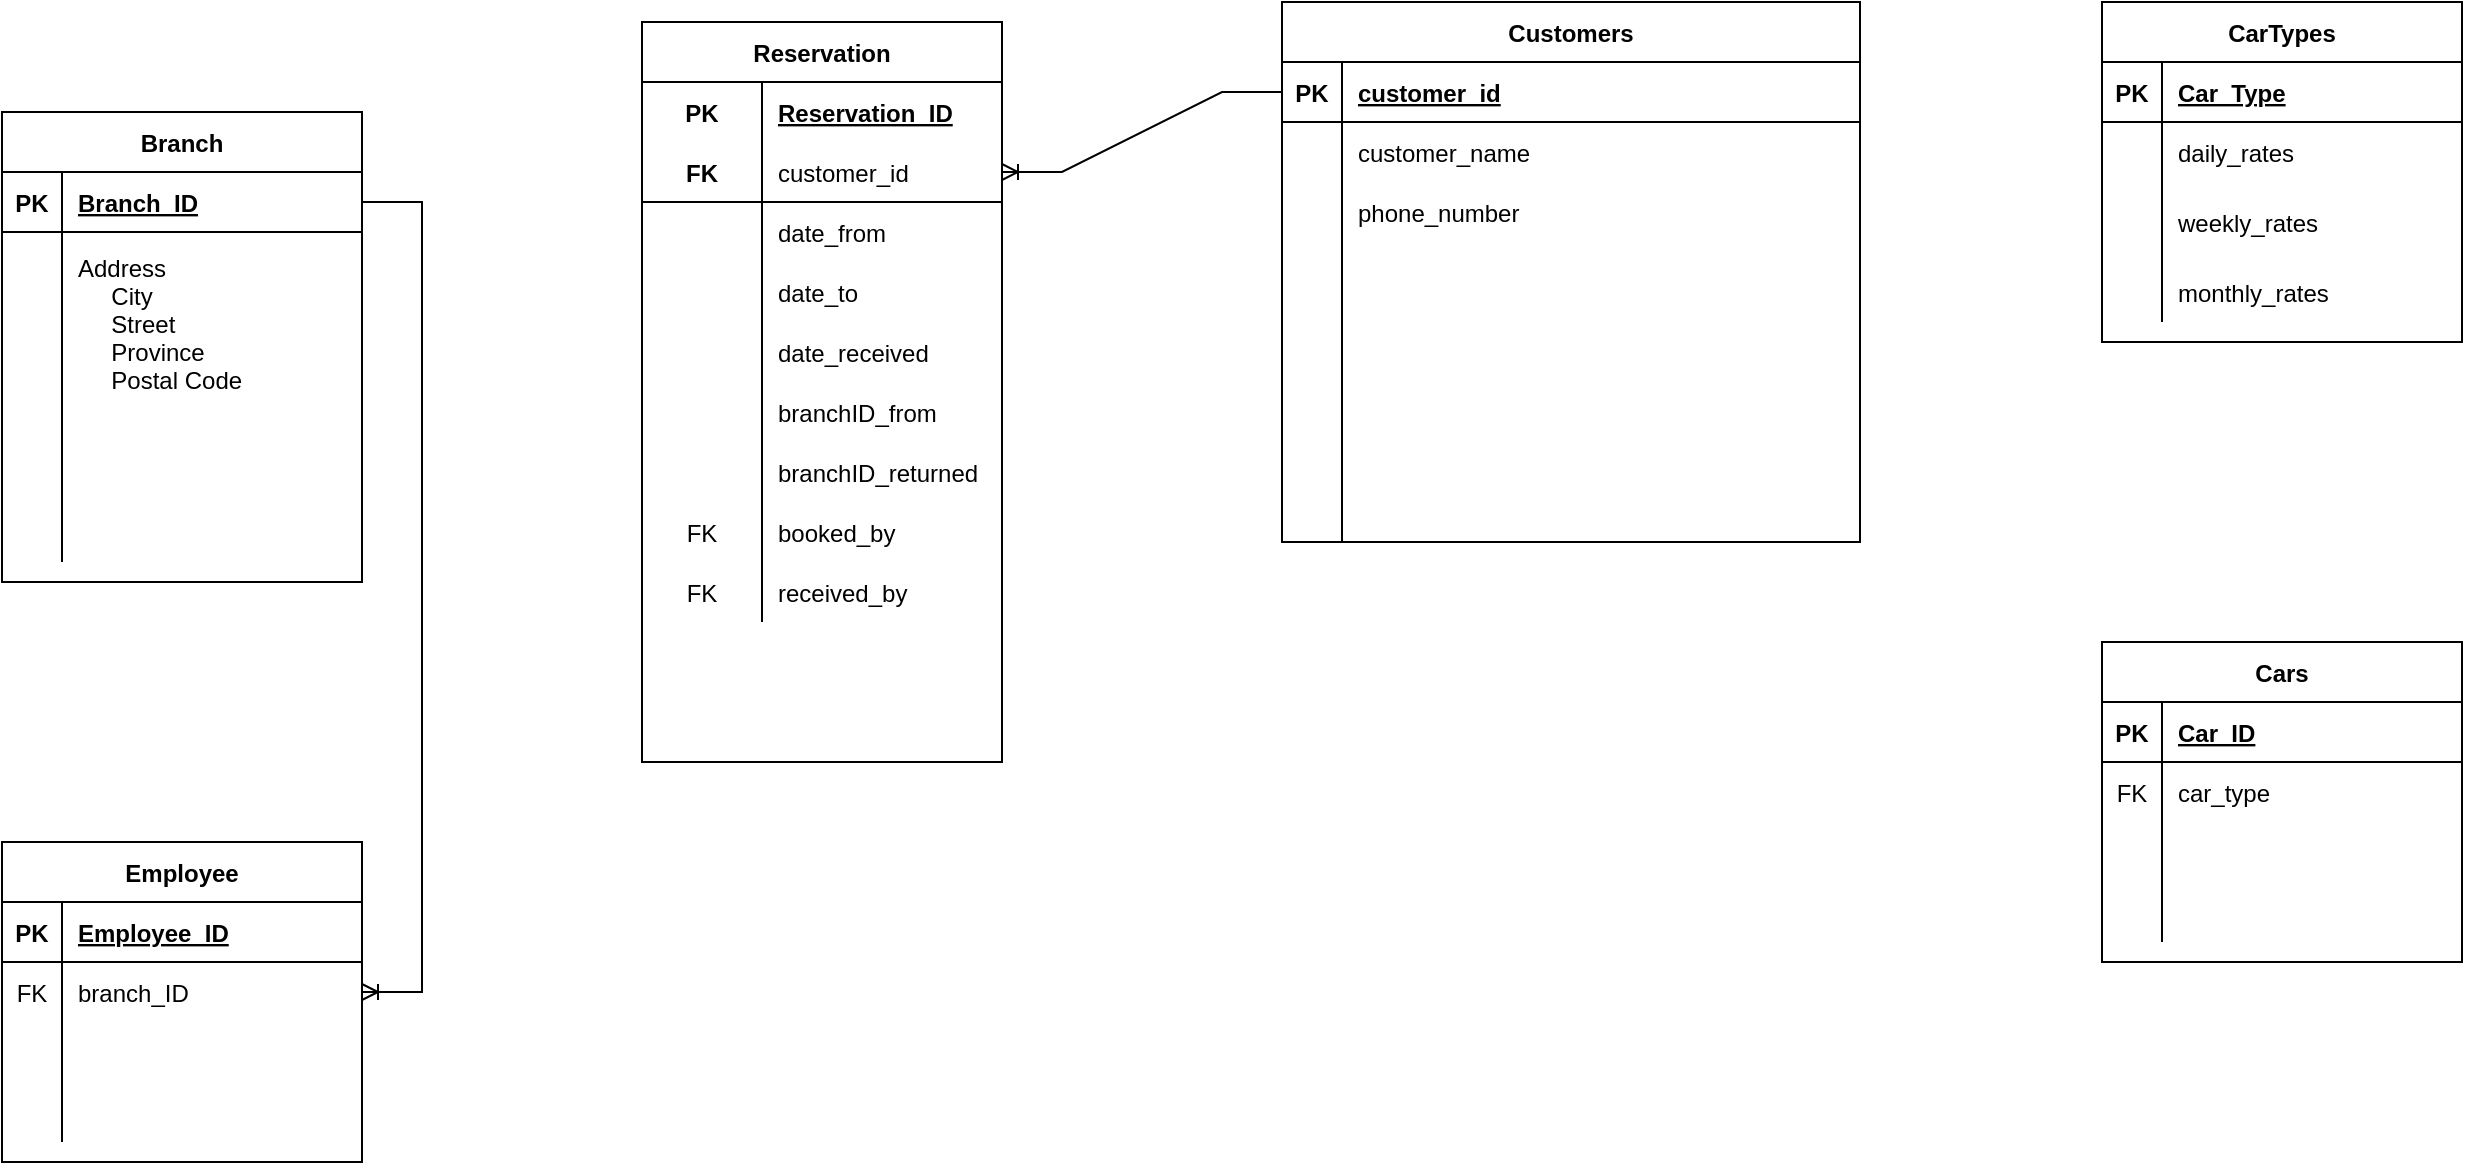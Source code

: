 <mxfile version="18.1.3" type="github">
  <diagram id="R2lEEEUBdFMjLlhIrx00" name="Page-1">
    <mxGraphModel dx="2062" dy="1087" grid="1" gridSize="10" guides="1" tooltips="1" connect="1" arrows="1" fold="1" page="1" pageScale="1" pageWidth="850" pageHeight="1100" math="0" shadow="0" extFonts="Permanent Marker^https://fonts.googleapis.com/css?family=Permanent+Marker">
      <root>
        <mxCell id="0" />
        <mxCell id="1" parent="0" />
        <mxCell id="C-vyLk0tnHw3VtMMgP7b-23" value="Customers" style="shape=table;startSize=30;container=1;collapsible=1;childLayout=tableLayout;fixedRows=1;rowLines=0;fontStyle=1;align=center;resizeLast=1;" parent="1" vertex="1">
          <mxGeometry x="800" y="40" width="289" height="270" as="geometry" />
        </mxCell>
        <mxCell id="C-vyLk0tnHw3VtMMgP7b-24" value="" style="shape=partialRectangle;collapsible=0;dropTarget=0;pointerEvents=0;fillColor=none;points=[[0,0.5],[1,0.5]];portConstraint=eastwest;top=0;left=0;right=0;bottom=1;" parent="C-vyLk0tnHw3VtMMgP7b-23" vertex="1">
          <mxGeometry y="30" width="289" height="30" as="geometry" />
        </mxCell>
        <mxCell id="C-vyLk0tnHw3VtMMgP7b-25" value="PK" style="shape=partialRectangle;overflow=hidden;connectable=0;fillColor=none;top=0;left=0;bottom=0;right=0;fontStyle=1;" parent="C-vyLk0tnHw3VtMMgP7b-24" vertex="1">
          <mxGeometry width="30" height="30" as="geometry">
            <mxRectangle width="30" height="30" as="alternateBounds" />
          </mxGeometry>
        </mxCell>
        <mxCell id="C-vyLk0tnHw3VtMMgP7b-26" value="customer_id" style="shape=partialRectangle;overflow=hidden;connectable=0;fillColor=none;top=0;left=0;bottom=0;right=0;align=left;spacingLeft=6;fontStyle=5;" parent="C-vyLk0tnHw3VtMMgP7b-24" vertex="1">
          <mxGeometry x="30" width="259" height="30" as="geometry">
            <mxRectangle width="259" height="30" as="alternateBounds" />
          </mxGeometry>
        </mxCell>
        <mxCell id="C-vyLk0tnHw3VtMMgP7b-27" value="" style="shape=partialRectangle;collapsible=0;dropTarget=0;pointerEvents=0;fillColor=none;points=[[0,0.5],[1,0.5]];portConstraint=eastwest;top=0;left=0;right=0;bottom=0;" parent="C-vyLk0tnHw3VtMMgP7b-23" vertex="1">
          <mxGeometry y="60" width="289" height="30" as="geometry" />
        </mxCell>
        <mxCell id="C-vyLk0tnHw3VtMMgP7b-28" value="" style="shape=partialRectangle;overflow=hidden;connectable=0;fillColor=none;top=0;left=0;bottom=0;right=0;" parent="C-vyLk0tnHw3VtMMgP7b-27" vertex="1">
          <mxGeometry width="30" height="30" as="geometry">
            <mxRectangle width="30" height="30" as="alternateBounds" />
          </mxGeometry>
        </mxCell>
        <mxCell id="C-vyLk0tnHw3VtMMgP7b-29" value="customer_name" style="shape=partialRectangle;overflow=hidden;connectable=0;fillColor=none;top=0;left=0;bottom=0;right=0;align=left;spacingLeft=6;" parent="C-vyLk0tnHw3VtMMgP7b-27" vertex="1">
          <mxGeometry x="30" width="259" height="30" as="geometry">
            <mxRectangle width="259" height="30" as="alternateBounds" />
          </mxGeometry>
        </mxCell>
        <mxCell id="pYWsaWc-QbTUUTvnSgCZ-30" style="shape=partialRectangle;collapsible=0;dropTarget=0;pointerEvents=0;fillColor=none;points=[[0,0.5],[1,0.5]];portConstraint=eastwest;top=0;left=0;right=0;bottom=0;" vertex="1" parent="C-vyLk0tnHw3VtMMgP7b-23">
          <mxGeometry y="90" width="289" height="30" as="geometry" />
        </mxCell>
        <mxCell id="pYWsaWc-QbTUUTvnSgCZ-31" style="shape=partialRectangle;overflow=hidden;connectable=0;fillColor=none;top=0;left=0;bottom=0;right=0;" vertex="1" parent="pYWsaWc-QbTUUTvnSgCZ-30">
          <mxGeometry width="30" height="30" as="geometry">
            <mxRectangle width="30" height="30" as="alternateBounds" />
          </mxGeometry>
        </mxCell>
        <mxCell id="pYWsaWc-QbTUUTvnSgCZ-32" value="phone_number" style="shape=partialRectangle;overflow=hidden;connectable=0;fillColor=none;top=0;left=0;bottom=0;right=0;align=left;spacingLeft=6;" vertex="1" parent="pYWsaWc-QbTUUTvnSgCZ-30">
          <mxGeometry x="30" width="259" height="30" as="geometry">
            <mxRectangle width="259" height="30" as="alternateBounds" />
          </mxGeometry>
        </mxCell>
        <mxCell id="pYWsaWc-QbTUUTvnSgCZ-45" style="shape=partialRectangle;collapsible=0;dropTarget=0;pointerEvents=0;fillColor=none;points=[[0,0.5],[1,0.5]];portConstraint=eastwest;top=0;left=0;right=0;bottom=0;" vertex="1" parent="C-vyLk0tnHw3VtMMgP7b-23">
          <mxGeometry y="120" width="289" height="30" as="geometry" />
        </mxCell>
        <mxCell id="pYWsaWc-QbTUUTvnSgCZ-46" style="shape=partialRectangle;overflow=hidden;connectable=0;fillColor=none;top=0;left=0;bottom=0;right=0;" vertex="1" parent="pYWsaWc-QbTUUTvnSgCZ-45">
          <mxGeometry width="30" height="30" as="geometry">
            <mxRectangle width="30" height="30" as="alternateBounds" />
          </mxGeometry>
        </mxCell>
        <mxCell id="pYWsaWc-QbTUUTvnSgCZ-47" style="shape=partialRectangle;overflow=hidden;connectable=0;fillColor=none;top=0;left=0;bottom=0;right=0;align=left;spacingLeft=6;" vertex="1" parent="pYWsaWc-QbTUUTvnSgCZ-45">
          <mxGeometry x="30" width="259" height="30" as="geometry">
            <mxRectangle width="259" height="30" as="alternateBounds" />
          </mxGeometry>
        </mxCell>
        <mxCell id="pYWsaWc-QbTUUTvnSgCZ-42" style="shape=partialRectangle;collapsible=0;dropTarget=0;pointerEvents=0;fillColor=none;points=[[0,0.5],[1,0.5]];portConstraint=eastwest;top=0;left=0;right=0;bottom=0;" vertex="1" parent="C-vyLk0tnHw3VtMMgP7b-23">
          <mxGeometry y="150" width="289" height="30" as="geometry" />
        </mxCell>
        <mxCell id="pYWsaWc-QbTUUTvnSgCZ-43" style="shape=partialRectangle;overflow=hidden;connectable=0;fillColor=none;top=0;left=0;bottom=0;right=0;" vertex="1" parent="pYWsaWc-QbTUUTvnSgCZ-42">
          <mxGeometry width="30" height="30" as="geometry">
            <mxRectangle width="30" height="30" as="alternateBounds" />
          </mxGeometry>
        </mxCell>
        <mxCell id="pYWsaWc-QbTUUTvnSgCZ-44" style="shape=partialRectangle;overflow=hidden;connectable=0;fillColor=none;top=0;left=0;bottom=0;right=0;align=left;spacingLeft=6;" vertex="1" parent="pYWsaWc-QbTUUTvnSgCZ-42">
          <mxGeometry x="30" width="259" height="30" as="geometry">
            <mxRectangle width="259" height="30" as="alternateBounds" />
          </mxGeometry>
        </mxCell>
        <mxCell id="pYWsaWc-QbTUUTvnSgCZ-39" style="shape=partialRectangle;collapsible=0;dropTarget=0;pointerEvents=0;fillColor=none;points=[[0,0.5],[1,0.5]];portConstraint=eastwest;top=0;left=0;right=0;bottom=0;" vertex="1" parent="C-vyLk0tnHw3VtMMgP7b-23">
          <mxGeometry y="180" width="289" height="30" as="geometry" />
        </mxCell>
        <mxCell id="pYWsaWc-QbTUUTvnSgCZ-40" style="shape=partialRectangle;overflow=hidden;connectable=0;fillColor=none;top=0;left=0;bottom=0;right=0;" vertex="1" parent="pYWsaWc-QbTUUTvnSgCZ-39">
          <mxGeometry width="30" height="30" as="geometry">
            <mxRectangle width="30" height="30" as="alternateBounds" />
          </mxGeometry>
        </mxCell>
        <mxCell id="pYWsaWc-QbTUUTvnSgCZ-41" style="shape=partialRectangle;overflow=hidden;connectable=0;fillColor=none;top=0;left=0;bottom=0;right=0;align=left;spacingLeft=6;" vertex="1" parent="pYWsaWc-QbTUUTvnSgCZ-39">
          <mxGeometry x="30" width="259" height="30" as="geometry">
            <mxRectangle width="259" height="30" as="alternateBounds" />
          </mxGeometry>
        </mxCell>
        <mxCell id="pYWsaWc-QbTUUTvnSgCZ-36" style="shape=partialRectangle;collapsible=0;dropTarget=0;pointerEvents=0;fillColor=none;points=[[0,0.5],[1,0.5]];portConstraint=eastwest;top=0;left=0;right=0;bottom=0;" vertex="1" parent="C-vyLk0tnHw3VtMMgP7b-23">
          <mxGeometry y="210" width="289" height="30" as="geometry" />
        </mxCell>
        <mxCell id="pYWsaWc-QbTUUTvnSgCZ-37" style="shape=partialRectangle;overflow=hidden;connectable=0;fillColor=none;top=0;left=0;bottom=0;right=0;" vertex="1" parent="pYWsaWc-QbTUUTvnSgCZ-36">
          <mxGeometry width="30" height="30" as="geometry">
            <mxRectangle width="30" height="30" as="alternateBounds" />
          </mxGeometry>
        </mxCell>
        <mxCell id="pYWsaWc-QbTUUTvnSgCZ-38" style="shape=partialRectangle;overflow=hidden;connectable=0;fillColor=none;top=0;left=0;bottom=0;right=0;align=left;spacingLeft=6;" vertex="1" parent="pYWsaWc-QbTUUTvnSgCZ-36">
          <mxGeometry x="30" width="259" height="30" as="geometry">
            <mxRectangle width="259" height="30" as="alternateBounds" />
          </mxGeometry>
        </mxCell>
        <mxCell id="pYWsaWc-QbTUUTvnSgCZ-33" style="shape=partialRectangle;collapsible=0;dropTarget=0;pointerEvents=0;fillColor=none;points=[[0,0.5],[1,0.5]];portConstraint=eastwest;top=0;left=0;right=0;bottom=0;" vertex="1" parent="C-vyLk0tnHw3VtMMgP7b-23">
          <mxGeometry y="240" width="289" height="30" as="geometry" />
        </mxCell>
        <mxCell id="pYWsaWc-QbTUUTvnSgCZ-34" style="shape=partialRectangle;overflow=hidden;connectable=0;fillColor=none;top=0;left=0;bottom=0;right=0;" vertex="1" parent="pYWsaWc-QbTUUTvnSgCZ-33">
          <mxGeometry width="30" height="30" as="geometry">
            <mxRectangle width="30" height="30" as="alternateBounds" />
          </mxGeometry>
        </mxCell>
        <mxCell id="pYWsaWc-QbTUUTvnSgCZ-35" style="shape=partialRectangle;overflow=hidden;connectable=0;fillColor=none;top=0;left=0;bottom=0;right=0;align=left;spacingLeft=6;" vertex="1" parent="pYWsaWc-QbTUUTvnSgCZ-33">
          <mxGeometry x="30" width="259" height="30" as="geometry">
            <mxRectangle width="259" height="30" as="alternateBounds" />
          </mxGeometry>
        </mxCell>
        <mxCell id="pYWsaWc-QbTUUTvnSgCZ-17" value="Reservation" style="shape=table;startSize=30;container=1;collapsible=1;childLayout=tableLayout;fixedRows=1;rowLines=0;fontStyle=1;align=center;resizeLast=1;" vertex="1" parent="1">
          <mxGeometry x="480" y="50" width="180" height="370" as="geometry" />
        </mxCell>
        <mxCell id="pYWsaWc-QbTUUTvnSgCZ-18" value="" style="shape=tableRow;horizontal=0;startSize=0;swimlaneHead=0;swimlaneBody=0;fillColor=none;collapsible=0;dropTarget=0;points=[[0,0.5],[1,0.5]];portConstraint=eastwest;top=0;left=0;right=0;bottom=0;" vertex="1" parent="pYWsaWc-QbTUUTvnSgCZ-17">
          <mxGeometry y="30" width="180" height="30" as="geometry" />
        </mxCell>
        <mxCell id="pYWsaWc-QbTUUTvnSgCZ-19" value="PK" style="shape=partialRectangle;connectable=0;fillColor=none;top=0;left=0;bottom=0;right=0;fontStyle=1;overflow=hidden;" vertex="1" parent="pYWsaWc-QbTUUTvnSgCZ-18">
          <mxGeometry width="60" height="30" as="geometry">
            <mxRectangle width="60" height="30" as="alternateBounds" />
          </mxGeometry>
        </mxCell>
        <mxCell id="pYWsaWc-QbTUUTvnSgCZ-20" value="Reservation_ID" style="shape=partialRectangle;connectable=0;fillColor=none;top=0;left=0;bottom=0;right=0;align=left;spacingLeft=6;fontStyle=5;overflow=hidden;" vertex="1" parent="pYWsaWc-QbTUUTvnSgCZ-18">
          <mxGeometry x="60" width="120" height="30" as="geometry">
            <mxRectangle width="120" height="30" as="alternateBounds" />
          </mxGeometry>
        </mxCell>
        <mxCell id="pYWsaWc-QbTUUTvnSgCZ-21" value="" style="shape=tableRow;horizontal=0;startSize=0;swimlaneHead=0;swimlaneBody=0;fillColor=none;collapsible=0;dropTarget=0;points=[[0,0.5],[1,0.5]];portConstraint=eastwest;top=0;left=0;right=0;bottom=1;" vertex="1" parent="pYWsaWc-QbTUUTvnSgCZ-17">
          <mxGeometry y="60" width="180" height="30" as="geometry" />
        </mxCell>
        <mxCell id="pYWsaWc-QbTUUTvnSgCZ-22" value="FK" style="shape=partialRectangle;connectable=0;fillColor=none;top=0;left=0;bottom=0;right=0;fontStyle=1;overflow=hidden;" vertex="1" parent="pYWsaWc-QbTUUTvnSgCZ-21">
          <mxGeometry width="60" height="30" as="geometry">
            <mxRectangle width="60" height="30" as="alternateBounds" />
          </mxGeometry>
        </mxCell>
        <mxCell id="pYWsaWc-QbTUUTvnSgCZ-23" value="customer_id" style="shape=partialRectangle;connectable=0;fillColor=none;top=0;left=0;bottom=0;right=0;align=left;spacingLeft=6;fontStyle=0;overflow=hidden;" vertex="1" parent="pYWsaWc-QbTUUTvnSgCZ-21">
          <mxGeometry x="60" width="120" height="30" as="geometry">
            <mxRectangle width="120" height="30" as="alternateBounds" />
          </mxGeometry>
        </mxCell>
        <mxCell id="pYWsaWc-QbTUUTvnSgCZ-24" value="" style="shape=tableRow;horizontal=0;startSize=0;swimlaneHead=0;swimlaneBody=0;fillColor=none;collapsible=0;dropTarget=0;points=[[0,0.5],[1,0.5]];portConstraint=eastwest;top=0;left=0;right=0;bottom=0;" vertex="1" parent="pYWsaWc-QbTUUTvnSgCZ-17">
          <mxGeometry y="90" width="180" height="30" as="geometry" />
        </mxCell>
        <mxCell id="pYWsaWc-QbTUUTvnSgCZ-25" value="" style="shape=partialRectangle;connectable=0;fillColor=none;top=0;left=0;bottom=0;right=0;editable=1;overflow=hidden;" vertex="1" parent="pYWsaWc-QbTUUTvnSgCZ-24">
          <mxGeometry width="60" height="30" as="geometry">
            <mxRectangle width="60" height="30" as="alternateBounds" />
          </mxGeometry>
        </mxCell>
        <mxCell id="pYWsaWc-QbTUUTvnSgCZ-26" value="date_from" style="shape=partialRectangle;connectable=0;fillColor=none;top=0;left=0;bottom=0;right=0;align=left;spacingLeft=6;overflow=hidden;" vertex="1" parent="pYWsaWc-QbTUUTvnSgCZ-24">
          <mxGeometry x="60" width="120" height="30" as="geometry">
            <mxRectangle width="120" height="30" as="alternateBounds" />
          </mxGeometry>
        </mxCell>
        <mxCell id="pYWsaWc-QbTUUTvnSgCZ-27" value="" style="shape=tableRow;horizontal=0;startSize=0;swimlaneHead=0;swimlaneBody=0;fillColor=none;collapsible=0;dropTarget=0;points=[[0,0.5],[1,0.5]];portConstraint=eastwest;top=0;left=0;right=0;bottom=0;" vertex="1" parent="pYWsaWc-QbTUUTvnSgCZ-17">
          <mxGeometry y="120" width="180" height="30" as="geometry" />
        </mxCell>
        <mxCell id="pYWsaWc-QbTUUTvnSgCZ-28" value="" style="shape=partialRectangle;connectable=0;fillColor=none;top=0;left=0;bottom=0;right=0;editable=1;overflow=hidden;" vertex="1" parent="pYWsaWc-QbTUUTvnSgCZ-27">
          <mxGeometry width="60" height="30" as="geometry">
            <mxRectangle width="60" height="30" as="alternateBounds" />
          </mxGeometry>
        </mxCell>
        <mxCell id="pYWsaWc-QbTUUTvnSgCZ-29" value="date_to" style="shape=partialRectangle;connectable=0;fillColor=none;top=0;left=0;bottom=0;right=0;align=left;spacingLeft=6;overflow=hidden;" vertex="1" parent="pYWsaWc-QbTUUTvnSgCZ-27">
          <mxGeometry x="60" width="120" height="30" as="geometry">
            <mxRectangle width="120" height="30" as="alternateBounds" />
          </mxGeometry>
        </mxCell>
        <mxCell id="pYWsaWc-QbTUUTvnSgCZ-49" style="shape=tableRow;horizontal=0;startSize=0;swimlaneHead=0;swimlaneBody=0;fillColor=none;collapsible=0;dropTarget=0;points=[[0,0.5],[1,0.5]];portConstraint=eastwest;top=0;left=0;right=0;bottom=0;" vertex="1" parent="pYWsaWc-QbTUUTvnSgCZ-17">
          <mxGeometry y="150" width="180" height="30" as="geometry" />
        </mxCell>
        <mxCell id="pYWsaWc-QbTUUTvnSgCZ-50" style="shape=partialRectangle;connectable=0;fillColor=none;top=0;left=0;bottom=0;right=0;editable=1;overflow=hidden;" vertex="1" parent="pYWsaWc-QbTUUTvnSgCZ-49">
          <mxGeometry width="60" height="30" as="geometry">
            <mxRectangle width="60" height="30" as="alternateBounds" />
          </mxGeometry>
        </mxCell>
        <mxCell id="pYWsaWc-QbTUUTvnSgCZ-51" value="date_received" style="shape=partialRectangle;connectable=0;fillColor=none;top=0;left=0;bottom=0;right=0;align=left;spacingLeft=6;overflow=hidden;" vertex="1" parent="pYWsaWc-QbTUUTvnSgCZ-49">
          <mxGeometry x="60" width="120" height="30" as="geometry">
            <mxRectangle width="120" height="30" as="alternateBounds" />
          </mxGeometry>
        </mxCell>
        <mxCell id="pYWsaWc-QbTUUTvnSgCZ-52" style="shape=tableRow;horizontal=0;startSize=0;swimlaneHead=0;swimlaneBody=0;fillColor=none;collapsible=0;dropTarget=0;points=[[0,0.5],[1,0.5]];portConstraint=eastwest;top=0;left=0;right=0;bottom=0;" vertex="1" parent="pYWsaWc-QbTUUTvnSgCZ-17">
          <mxGeometry y="180" width="180" height="30" as="geometry" />
        </mxCell>
        <mxCell id="pYWsaWc-QbTUUTvnSgCZ-53" style="shape=partialRectangle;connectable=0;fillColor=none;top=0;left=0;bottom=0;right=0;editable=1;overflow=hidden;" vertex="1" parent="pYWsaWc-QbTUUTvnSgCZ-52">
          <mxGeometry width="60" height="30" as="geometry">
            <mxRectangle width="60" height="30" as="alternateBounds" />
          </mxGeometry>
        </mxCell>
        <mxCell id="pYWsaWc-QbTUUTvnSgCZ-54" value="branchID_from" style="shape=partialRectangle;connectable=0;fillColor=none;top=0;left=0;bottom=0;right=0;align=left;spacingLeft=6;overflow=hidden;" vertex="1" parent="pYWsaWc-QbTUUTvnSgCZ-52">
          <mxGeometry x="60" width="120" height="30" as="geometry">
            <mxRectangle width="120" height="30" as="alternateBounds" />
          </mxGeometry>
        </mxCell>
        <mxCell id="pYWsaWc-QbTUUTvnSgCZ-55" style="shape=tableRow;horizontal=0;startSize=0;swimlaneHead=0;swimlaneBody=0;fillColor=none;collapsible=0;dropTarget=0;points=[[0,0.5],[1,0.5]];portConstraint=eastwest;top=0;left=0;right=0;bottom=0;" vertex="1" parent="pYWsaWc-QbTUUTvnSgCZ-17">
          <mxGeometry y="210" width="180" height="30" as="geometry" />
        </mxCell>
        <mxCell id="pYWsaWc-QbTUUTvnSgCZ-56" style="shape=partialRectangle;connectable=0;fillColor=none;top=0;left=0;bottom=0;right=0;editable=1;overflow=hidden;" vertex="1" parent="pYWsaWc-QbTUUTvnSgCZ-55">
          <mxGeometry width="60" height="30" as="geometry">
            <mxRectangle width="60" height="30" as="alternateBounds" />
          </mxGeometry>
        </mxCell>
        <mxCell id="pYWsaWc-QbTUUTvnSgCZ-57" value="branchID_returned" style="shape=partialRectangle;connectable=0;fillColor=none;top=0;left=0;bottom=0;right=0;align=left;spacingLeft=6;overflow=hidden;" vertex="1" parent="pYWsaWc-QbTUUTvnSgCZ-55">
          <mxGeometry x="60" width="120" height="30" as="geometry">
            <mxRectangle width="120" height="30" as="alternateBounds" />
          </mxGeometry>
        </mxCell>
        <mxCell id="pYWsaWc-QbTUUTvnSgCZ-112" style="shape=tableRow;horizontal=0;startSize=0;swimlaneHead=0;swimlaneBody=0;fillColor=none;collapsible=0;dropTarget=0;points=[[0,0.5],[1,0.5]];portConstraint=eastwest;top=0;left=0;right=0;bottom=0;" vertex="1" parent="pYWsaWc-QbTUUTvnSgCZ-17">
          <mxGeometry y="240" width="180" height="30" as="geometry" />
        </mxCell>
        <mxCell id="pYWsaWc-QbTUUTvnSgCZ-113" value="FK" style="shape=partialRectangle;connectable=0;fillColor=none;top=0;left=0;bottom=0;right=0;editable=1;overflow=hidden;" vertex="1" parent="pYWsaWc-QbTUUTvnSgCZ-112">
          <mxGeometry width="60" height="30" as="geometry">
            <mxRectangle width="60" height="30" as="alternateBounds" />
          </mxGeometry>
        </mxCell>
        <mxCell id="pYWsaWc-QbTUUTvnSgCZ-114" value="booked_by" style="shape=partialRectangle;connectable=0;fillColor=none;top=0;left=0;bottom=0;right=0;align=left;spacingLeft=6;overflow=hidden;" vertex="1" parent="pYWsaWc-QbTUUTvnSgCZ-112">
          <mxGeometry x="60" width="120" height="30" as="geometry">
            <mxRectangle width="120" height="30" as="alternateBounds" />
          </mxGeometry>
        </mxCell>
        <mxCell id="pYWsaWc-QbTUUTvnSgCZ-115" style="shape=tableRow;horizontal=0;startSize=0;swimlaneHead=0;swimlaneBody=0;fillColor=none;collapsible=0;dropTarget=0;points=[[0,0.5],[1,0.5]];portConstraint=eastwest;top=0;left=0;right=0;bottom=0;" vertex="1" parent="pYWsaWc-QbTUUTvnSgCZ-17">
          <mxGeometry y="270" width="180" height="30" as="geometry" />
        </mxCell>
        <mxCell id="pYWsaWc-QbTUUTvnSgCZ-116" value="FK" style="shape=partialRectangle;connectable=0;fillColor=none;top=0;left=0;bottom=0;right=0;editable=1;overflow=hidden;" vertex="1" parent="pYWsaWc-QbTUUTvnSgCZ-115">
          <mxGeometry width="60" height="30" as="geometry">
            <mxRectangle width="60" height="30" as="alternateBounds" />
          </mxGeometry>
        </mxCell>
        <mxCell id="pYWsaWc-QbTUUTvnSgCZ-117" value="received_by" style="shape=partialRectangle;connectable=0;fillColor=none;top=0;left=0;bottom=0;right=0;align=left;spacingLeft=6;overflow=hidden;" vertex="1" parent="pYWsaWc-QbTUUTvnSgCZ-115">
          <mxGeometry x="60" width="120" height="30" as="geometry">
            <mxRectangle width="120" height="30" as="alternateBounds" />
          </mxGeometry>
        </mxCell>
        <mxCell id="pYWsaWc-QbTUUTvnSgCZ-58" value="Branch" style="shape=table;startSize=30;container=1;collapsible=1;childLayout=tableLayout;fixedRows=1;rowLines=0;fontStyle=1;align=center;resizeLast=1;" vertex="1" parent="1">
          <mxGeometry x="160" y="95" width="180" height="235" as="geometry" />
        </mxCell>
        <mxCell id="pYWsaWc-QbTUUTvnSgCZ-59" value="" style="shape=tableRow;horizontal=0;startSize=0;swimlaneHead=0;swimlaneBody=0;fillColor=none;collapsible=0;dropTarget=0;points=[[0,0.5],[1,0.5]];portConstraint=eastwest;top=0;left=0;right=0;bottom=1;" vertex="1" parent="pYWsaWc-QbTUUTvnSgCZ-58">
          <mxGeometry y="30" width="180" height="30" as="geometry" />
        </mxCell>
        <mxCell id="pYWsaWc-QbTUUTvnSgCZ-60" value="PK" style="shape=partialRectangle;connectable=0;fillColor=none;top=0;left=0;bottom=0;right=0;fontStyle=1;overflow=hidden;" vertex="1" parent="pYWsaWc-QbTUUTvnSgCZ-59">
          <mxGeometry width="30" height="30" as="geometry">
            <mxRectangle width="30" height="30" as="alternateBounds" />
          </mxGeometry>
        </mxCell>
        <mxCell id="pYWsaWc-QbTUUTvnSgCZ-61" value="Branch_ID" style="shape=partialRectangle;connectable=0;fillColor=none;top=0;left=0;bottom=0;right=0;align=left;spacingLeft=6;fontStyle=5;overflow=hidden;" vertex="1" parent="pYWsaWc-QbTUUTvnSgCZ-59">
          <mxGeometry x="30" width="150" height="30" as="geometry">
            <mxRectangle width="150" height="30" as="alternateBounds" />
          </mxGeometry>
        </mxCell>
        <mxCell id="pYWsaWc-QbTUUTvnSgCZ-62" value="" style="shape=tableRow;horizontal=0;startSize=0;swimlaneHead=0;swimlaneBody=0;fillColor=none;collapsible=0;dropTarget=0;points=[[0,0.5],[1,0.5]];portConstraint=eastwest;top=0;left=0;right=0;bottom=0;" vertex="1" parent="pYWsaWc-QbTUUTvnSgCZ-58">
          <mxGeometry y="60" width="180" height="105" as="geometry" />
        </mxCell>
        <mxCell id="pYWsaWc-QbTUUTvnSgCZ-63" value="" style="shape=partialRectangle;connectable=0;fillColor=none;top=0;left=0;bottom=0;right=0;editable=1;overflow=hidden;" vertex="1" parent="pYWsaWc-QbTUUTvnSgCZ-62">
          <mxGeometry width="30" height="105" as="geometry">
            <mxRectangle width="30" height="105" as="alternateBounds" />
          </mxGeometry>
        </mxCell>
        <mxCell id="pYWsaWc-QbTUUTvnSgCZ-64" value="Address&#xa;     City&#xa;     Street&#xa;     Province&#xa;     Postal Code&#xa;" style="shape=partialRectangle;connectable=0;fillColor=none;top=0;left=0;bottom=0;right=0;align=left;spacingLeft=6;overflow=hidden;" vertex="1" parent="pYWsaWc-QbTUUTvnSgCZ-62">
          <mxGeometry x="30" width="150" height="105" as="geometry">
            <mxRectangle width="150" height="105" as="alternateBounds" />
          </mxGeometry>
        </mxCell>
        <mxCell id="pYWsaWc-QbTUUTvnSgCZ-65" value="" style="shape=tableRow;horizontal=0;startSize=0;swimlaneHead=0;swimlaneBody=0;fillColor=none;collapsible=0;dropTarget=0;points=[[0,0.5],[1,0.5]];portConstraint=eastwest;top=0;left=0;right=0;bottom=0;" vertex="1" parent="pYWsaWc-QbTUUTvnSgCZ-58">
          <mxGeometry y="165" width="180" height="30" as="geometry" />
        </mxCell>
        <mxCell id="pYWsaWc-QbTUUTvnSgCZ-66" value="" style="shape=partialRectangle;connectable=0;fillColor=none;top=0;left=0;bottom=0;right=0;editable=1;overflow=hidden;" vertex="1" parent="pYWsaWc-QbTUUTvnSgCZ-65">
          <mxGeometry width="30" height="30" as="geometry">
            <mxRectangle width="30" height="30" as="alternateBounds" />
          </mxGeometry>
        </mxCell>
        <mxCell id="pYWsaWc-QbTUUTvnSgCZ-67" value="" style="shape=partialRectangle;connectable=0;fillColor=none;top=0;left=0;bottom=0;right=0;align=left;spacingLeft=6;overflow=hidden;" vertex="1" parent="pYWsaWc-QbTUUTvnSgCZ-65">
          <mxGeometry x="30" width="150" height="30" as="geometry">
            <mxRectangle width="150" height="30" as="alternateBounds" />
          </mxGeometry>
        </mxCell>
        <mxCell id="pYWsaWc-QbTUUTvnSgCZ-68" value="" style="shape=tableRow;horizontal=0;startSize=0;swimlaneHead=0;swimlaneBody=0;fillColor=none;collapsible=0;dropTarget=0;points=[[0,0.5],[1,0.5]];portConstraint=eastwest;top=0;left=0;right=0;bottom=0;" vertex="1" parent="pYWsaWc-QbTUUTvnSgCZ-58">
          <mxGeometry y="195" width="180" height="30" as="geometry" />
        </mxCell>
        <mxCell id="pYWsaWc-QbTUUTvnSgCZ-69" value="" style="shape=partialRectangle;connectable=0;fillColor=none;top=0;left=0;bottom=0;right=0;editable=1;overflow=hidden;" vertex="1" parent="pYWsaWc-QbTUUTvnSgCZ-68">
          <mxGeometry width="30" height="30" as="geometry">
            <mxRectangle width="30" height="30" as="alternateBounds" />
          </mxGeometry>
        </mxCell>
        <mxCell id="pYWsaWc-QbTUUTvnSgCZ-70" value="" style="shape=partialRectangle;connectable=0;fillColor=none;top=0;left=0;bottom=0;right=0;align=left;spacingLeft=6;overflow=hidden;" vertex="1" parent="pYWsaWc-QbTUUTvnSgCZ-68">
          <mxGeometry x="30" width="150" height="30" as="geometry">
            <mxRectangle width="150" height="30" as="alternateBounds" />
          </mxGeometry>
        </mxCell>
        <mxCell id="pYWsaWc-QbTUUTvnSgCZ-71" value="CarTypes" style="shape=table;startSize=30;container=1;collapsible=1;childLayout=tableLayout;fixedRows=1;rowLines=0;fontStyle=1;align=center;resizeLast=1;" vertex="1" parent="1">
          <mxGeometry x="1210" y="40" width="180" height="170" as="geometry" />
        </mxCell>
        <mxCell id="pYWsaWc-QbTUUTvnSgCZ-72" value="" style="shape=tableRow;horizontal=0;startSize=0;swimlaneHead=0;swimlaneBody=0;fillColor=none;collapsible=0;dropTarget=0;points=[[0,0.5],[1,0.5]];portConstraint=eastwest;top=0;left=0;right=0;bottom=1;" vertex="1" parent="pYWsaWc-QbTUUTvnSgCZ-71">
          <mxGeometry y="30" width="180" height="30" as="geometry" />
        </mxCell>
        <mxCell id="pYWsaWc-QbTUUTvnSgCZ-73" value="PK" style="shape=partialRectangle;connectable=0;fillColor=none;top=0;left=0;bottom=0;right=0;fontStyle=1;overflow=hidden;" vertex="1" parent="pYWsaWc-QbTUUTvnSgCZ-72">
          <mxGeometry width="30" height="30" as="geometry">
            <mxRectangle width="30" height="30" as="alternateBounds" />
          </mxGeometry>
        </mxCell>
        <mxCell id="pYWsaWc-QbTUUTvnSgCZ-74" value="Car_Type" style="shape=partialRectangle;connectable=0;fillColor=none;top=0;left=0;bottom=0;right=0;align=left;spacingLeft=6;fontStyle=5;overflow=hidden;" vertex="1" parent="pYWsaWc-QbTUUTvnSgCZ-72">
          <mxGeometry x="30" width="150" height="30" as="geometry">
            <mxRectangle width="150" height="30" as="alternateBounds" />
          </mxGeometry>
        </mxCell>
        <mxCell id="pYWsaWc-QbTUUTvnSgCZ-78" value="" style="shape=tableRow;horizontal=0;startSize=0;swimlaneHead=0;swimlaneBody=0;fillColor=none;collapsible=0;dropTarget=0;points=[[0,0.5],[1,0.5]];portConstraint=eastwest;top=0;left=0;right=0;bottom=0;" vertex="1" parent="pYWsaWc-QbTUUTvnSgCZ-71">
          <mxGeometry y="60" width="180" height="30" as="geometry" />
        </mxCell>
        <mxCell id="pYWsaWc-QbTUUTvnSgCZ-79" value="" style="shape=partialRectangle;connectable=0;fillColor=none;top=0;left=0;bottom=0;right=0;editable=1;overflow=hidden;" vertex="1" parent="pYWsaWc-QbTUUTvnSgCZ-78">
          <mxGeometry width="30" height="30" as="geometry">
            <mxRectangle width="30" height="30" as="alternateBounds" />
          </mxGeometry>
        </mxCell>
        <mxCell id="pYWsaWc-QbTUUTvnSgCZ-80" value="daily_rates" style="shape=partialRectangle;connectable=0;fillColor=none;top=0;left=0;bottom=0;right=0;align=left;spacingLeft=6;overflow=hidden;" vertex="1" parent="pYWsaWc-QbTUUTvnSgCZ-78">
          <mxGeometry x="30" width="150" height="30" as="geometry">
            <mxRectangle width="150" height="30" as="alternateBounds" />
          </mxGeometry>
        </mxCell>
        <mxCell id="pYWsaWc-QbTUUTvnSgCZ-75" value="" style="shape=tableRow;horizontal=0;startSize=0;swimlaneHead=0;swimlaneBody=0;fillColor=none;collapsible=0;dropTarget=0;points=[[0,0.5],[1,0.5]];portConstraint=eastwest;top=0;left=0;right=0;bottom=0;" vertex="1" parent="pYWsaWc-QbTUUTvnSgCZ-71">
          <mxGeometry y="90" width="180" height="40" as="geometry" />
        </mxCell>
        <mxCell id="pYWsaWc-QbTUUTvnSgCZ-76" value="" style="shape=partialRectangle;connectable=0;fillColor=none;top=0;left=0;bottom=0;right=0;editable=1;overflow=hidden;" vertex="1" parent="pYWsaWc-QbTUUTvnSgCZ-75">
          <mxGeometry width="30" height="40" as="geometry">
            <mxRectangle width="30" height="40" as="alternateBounds" />
          </mxGeometry>
        </mxCell>
        <mxCell id="pYWsaWc-QbTUUTvnSgCZ-77" value="weekly_rates" style="shape=partialRectangle;connectable=0;fillColor=none;top=0;left=0;bottom=0;right=0;align=left;spacingLeft=6;overflow=hidden;" vertex="1" parent="pYWsaWc-QbTUUTvnSgCZ-75">
          <mxGeometry x="30" width="150" height="40" as="geometry">
            <mxRectangle width="150" height="40" as="alternateBounds" />
          </mxGeometry>
        </mxCell>
        <mxCell id="pYWsaWc-QbTUUTvnSgCZ-81" value="" style="shape=tableRow;horizontal=0;startSize=0;swimlaneHead=0;swimlaneBody=0;fillColor=none;collapsible=0;dropTarget=0;points=[[0,0.5],[1,0.5]];portConstraint=eastwest;top=0;left=0;right=0;bottom=0;" vertex="1" parent="pYWsaWc-QbTUUTvnSgCZ-71">
          <mxGeometry y="130" width="180" height="30" as="geometry" />
        </mxCell>
        <mxCell id="pYWsaWc-QbTUUTvnSgCZ-82" value="" style="shape=partialRectangle;connectable=0;fillColor=none;top=0;left=0;bottom=0;right=0;editable=1;overflow=hidden;" vertex="1" parent="pYWsaWc-QbTUUTvnSgCZ-81">
          <mxGeometry width="30" height="30" as="geometry">
            <mxRectangle width="30" height="30" as="alternateBounds" />
          </mxGeometry>
        </mxCell>
        <mxCell id="pYWsaWc-QbTUUTvnSgCZ-83" value="monthly_rates" style="shape=partialRectangle;connectable=0;fillColor=none;top=0;left=0;bottom=0;right=0;align=left;spacingLeft=6;overflow=hidden;" vertex="1" parent="pYWsaWc-QbTUUTvnSgCZ-81">
          <mxGeometry x="30" width="150" height="30" as="geometry">
            <mxRectangle width="150" height="30" as="alternateBounds" />
          </mxGeometry>
        </mxCell>
        <mxCell id="pYWsaWc-QbTUUTvnSgCZ-84" value="Cars" style="shape=table;startSize=30;container=1;collapsible=1;childLayout=tableLayout;fixedRows=1;rowLines=0;fontStyle=1;align=center;resizeLast=1;" vertex="1" parent="1">
          <mxGeometry x="1210" y="360" width="180" height="160" as="geometry" />
        </mxCell>
        <mxCell id="pYWsaWc-QbTUUTvnSgCZ-85" value="" style="shape=tableRow;horizontal=0;startSize=0;swimlaneHead=0;swimlaneBody=0;fillColor=none;collapsible=0;dropTarget=0;points=[[0,0.5],[1,0.5]];portConstraint=eastwest;top=0;left=0;right=0;bottom=1;" vertex="1" parent="pYWsaWc-QbTUUTvnSgCZ-84">
          <mxGeometry y="30" width="180" height="30" as="geometry" />
        </mxCell>
        <mxCell id="pYWsaWc-QbTUUTvnSgCZ-86" value="PK" style="shape=partialRectangle;connectable=0;fillColor=none;top=0;left=0;bottom=0;right=0;fontStyle=1;overflow=hidden;" vertex="1" parent="pYWsaWc-QbTUUTvnSgCZ-85">
          <mxGeometry width="30" height="30" as="geometry">
            <mxRectangle width="30" height="30" as="alternateBounds" />
          </mxGeometry>
        </mxCell>
        <mxCell id="pYWsaWc-QbTUUTvnSgCZ-87" value="Car_ID" style="shape=partialRectangle;connectable=0;fillColor=none;top=0;left=0;bottom=0;right=0;align=left;spacingLeft=6;fontStyle=5;overflow=hidden;" vertex="1" parent="pYWsaWc-QbTUUTvnSgCZ-85">
          <mxGeometry x="30" width="150" height="30" as="geometry">
            <mxRectangle width="150" height="30" as="alternateBounds" />
          </mxGeometry>
        </mxCell>
        <mxCell id="pYWsaWc-QbTUUTvnSgCZ-88" value="" style="shape=tableRow;horizontal=0;startSize=0;swimlaneHead=0;swimlaneBody=0;fillColor=none;collapsible=0;dropTarget=0;points=[[0,0.5],[1,0.5]];portConstraint=eastwest;top=0;left=0;right=0;bottom=0;" vertex="1" parent="pYWsaWc-QbTUUTvnSgCZ-84">
          <mxGeometry y="60" width="180" height="30" as="geometry" />
        </mxCell>
        <mxCell id="pYWsaWc-QbTUUTvnSgCZ-89" value="FK" style="shape=partialRectangle;connectable=0;fillColor=none;top=0;left=0;bottom=0;right=0;editable=1;overflow=hidden;" vertex="1" parent="pYWsaWc-QbTUUTvnSgCZ-88">
          <mxGeometry width="30" height="30" as="geometry">
            <mxRectangle width="30" height="30" as="alternateBounds" />
          </mxGeometry>
        </mxCell>
        <mxCell id="pYWsaWc-QbTUUTvnSgCZ-90" value="car_type" style="shape=partialRectangle;connectable=0;fillColor=none;top=0;left=0;bottom=0;right=0;align=left;spacingLeft=6;overflow=hidden;" vertex="1" parent="pYWsaWc-QbTUUTvnSgCZ-88">
          <mxGeometry x="30" width="150" height="30" as="geometry">
            <mxRectangle width="150" height="30" as="alternateBounds" />
          </mxGeometry>
        </mxCell>
        <mxCell id="pYWsaWc-QbTUUTvnSgCZ-91" value="" style="shape=tableRow;horizontal=0;startSize=0;swimlaneHead=0;swimlaneBody=0;fillColor=none;collapsible=0;dropTarget=0;points=[[0,0.5],[1,0.5]];portConstraint=eastwest;top=0;left=0;right=0;bottom=0;" vertex="1" parent="pYWsaWc-QbTUUTvnSgCZ-84">
          <mxGeometry y="90" width="180" height="30" as="geometry" />
        </mxCell>
        <mxCell id="pYWsaWc-QbTUUTvnSgCZ-92" value="" style="shape=partialRectangle;connectable=0;fillColor=none;top=0;left=0;bottom=0;right=0;editable=1;overflow=hidden;" vertex="1" parent="pYWsaWc-QbTUUTvnSgCZ-91">
          <mxGeometry width="30" height="30" as="geometry">
            <mxRectangle width="30" height="30" as="alternateBounds" />
          </mxGeometry>
        </mxCell>
        <mxCell id="pYWsaWc-QbTUUTvnSgCZ-93" value="" style="shape=partialRectangle;connectable=0;fillColor=none;top=0;left=0;bottom=0;right=0;align=left;spacingLeft=6;overflow=hidden;" vertex="1" parent="pYWsaWc-QbTUUTvnSgCZ-91">
          <mxGeometry x="30" width="150" height="30" as="geometry">
            <mxRectangle width="150" height="30" as="alternateBounds" />
          </mxGeometry>
        </mxCell>
        <mxCell id="pYWsaWc-QbTUUTvnSgCZ-94" value="" style="shape=tableRow;horizontal=0;startSize=0;swimlaneHead=0;swimlaneBody=0;fillColor=none;collapsible=0;dropTarget=0;points=[[0,0.5],[1,0.5]];portConstraint=eastwest;top=0;left=0;right=0;bottom=0;" vertex="1" parent="pYWsaWc-QbTUUTvnSgCZ-84">
          <mxGeometry y="120" width="180" height="30" as="geometry" />
        </mxCell>
        <mxCell id="pYWsaWc-QbTUUTvnSgCZ-95" value="" style="shape=partialRectangle;connectable=0;fillColor=none;top=0;left=0;bottom=0;right=0;editable=1;overflow=hidden;" vertex="1" parent="pYWsaWc-QbTUUTvnSgCZ-94">
          <mxGeometry width="30" height="30" as="geometry">
            <mxRectangle width="30" height="30" as="alternateBounds" />
          </mxGeometry>
        </mxCell>
        <mxCell id="pYWsaWc-QbTUUTvnSgCZ-96" value="" style="shape=partialRectangle;connectable=0;fillColor=none;top=0;left=0;bottom=0;right=0;align=left;spacingLeft=6;overflow=hidden;" vertex="1" parent="pYWsaWc-QbTUUTvnSgCZ-94">
          <mxGeometry x="30" width="150" height="30" as="geometry">
            <mxRectangle width="150" height="30" as="alternateBounds" />
          </mxGeometry>
        </mxCell>
        <mxCell id="pYWsaWc-QbTUUTvnSgCZ-97" value="Employee" style="shape=table;startSize=30;container=1;collapsible=1;childLayout=tableLayout;fixedRows=1;rowLines=0;fontStyle=1;align=center;resizeLast=1;" vertex="1" parent="1">
          <mxGeometry x="160" y="460" width="180" height="160" as="geometry" />
        </mxCell>
        <mxCell id="pYWsaWc-QbTUUTvnSgCZ-98" value="" style="shape=tableRow;horizontal=0;startSize=0;swimlaneHead=0;swimlaneBody=0;fillColor=none;collapsible=0;dropTarget=0;points=[[0,0.5],[1,0.5]];portConstraint=eastwest;top=0;left=0;right=0;bottom=1;" vertex="1" parent="pYWsaWc-QbTUUTvnSgCZ-97">
          <mxGeometry y="30" width="180" height="30" as="geometry" />
        </mxCell>
        <mxCell id="pYWsaWc-QbTUUTvnSgCZ-99" value="PK" style="shape=partialRectangle;connectable=0;fillColor=none;top=0;left=0;bottom=0;right=0;fontStyle=1;overflow=hidden;" vertex="1" parent="pYWsaWc-QbTUUTvnSgCZ-98">
          <mxGeometry width="30" height="30" as="geometry">
            <mxRectangle width="30" height="30" as="alternateBounds" />
          </mxGeometry>
        </mxCell>
        <mxCell id="pYWsaWc-QbTUUTvnSgCZ-100" value="Employee_ID" style="shape=partialRectangle;connectable=0;fillColor=none;top=0;left=0;bottom=0;right=0;align=left;spacingLeft=6;fontStyle=5;overflow=hidden;" vertex="1" parent="pYWsaWc-QbTUUTvnSgCZ-98">
          <mxGeometry x="30" width="150" height="30" as="geometry">
            <mxRectangle width="150" height="30" as="alternateBounds" />
          </mxGeometry>
        </mxCell>
        <mxCell id="pYWsaWc-QbTUUTvnSgCZ-101" value="" style="shape=tableRow;horizontal=0;startSize=0;swimlaneHead=0;swimlaneBody=0;fillColor=none;collapsible=0;dropTarget=0;points=[[0,0.5],[1,0.5]];portConstraint=eastwest;top=0;left=0;right=0;bottom=0;" vertex="1" parent="pYWsaWc-QbTUUTvnSgCZ-97">
          <mxGeometry y="60" width="180" height="30" as="geometry" />
        </mxCell>
        <mxCell id="pYWsaWc-QbTUUTvnSgCZ-102" value="FK" style="shape=partialRectangle;connectable=0;fillColor=none;top=0;left=0;bottom=0;right=0;editable=1;overflow=hidden;" vertex="1" parent="pYWsaWc-QbTUUTvnSgCZ-101">
          <mxGeometry width="30" height="30" as="geometry">
            <mxRectangle width="30" height="30" as="alternateBounds" />
          </mxGeometry>
        </mxCell>
        <mxCell id="pYWsaWc-QbTUUTvnSgCZ-103" value="branch_ID" style="shape=partialRectangle;connectable=0;fillColor=none;top=0;left=0;bottom=0;right=0;align=left;spacingLeft=6;overflow=hidden;" vertex="1" parent="pYWsaWc-QbTUUTvnSgCZ-101">
          <mxGeometry x="30" width="150" height="30" as="geometry">
            <mxRectangle width="150" height="30" as="alternateBounds" />
          </mxGeometry>
        </mxCell>
        <mxCell id="pYWsaWc-QbTUUTvnSgCZ-104" value="" style="shape=tableRow;horizontal=0;startSize=0;swimlaneHead=0;swimlaneBody=0;fillColor=none;collapsible=0;dropTarget=0;points=[[0,0.5],[1,0.5]];portConstraint=eastwest;top=0;left=0;right=0;bottom=0;" vertex="1" parent="pYWsaWc-QbTUUTvnSgCZ-97">
          <mxGeometry y="90" width="180" height="30" as="geometry" />
        </mxCell>
        <mxCell id="pYWsaWc-QbTUUTvnSgCZ-105" value="" style="shape=partialRectangle;connectable=0;fillColor=none;top=0;left=0;bottom=0;right=0;editable=1;overflow=hidden;" vertex="1" parent="pYWsaWc-QbTUUTvnSgCZ-104">
          <mxGeometry width="30" height="30" as="geometry">
            <mxRectangle width="30" height="30" as="alternateBounds" />
          </mxGeometry>
        </mxCell>
        <mxCell id="pYWsaWc-QbTUUTvnSgCZ-106" value="" style="shape=partialRectangle;connectable=0;fillColor=none;top=0;left=0;bottom=0;right=0;align=left;spacingLeft=6;overflow=hidden;" vertex="1" parent="pYWsaWc-QbTUUTvnSgCZ-104">
          <mxGeometry x="30" width="150" height="30" as="geometry">
            <mxRectangle width="150" height="30" as="alternateBounds" />
          </mxGeometry>
        </mxCell>
        <mxCell id="pYWsaWc-QbTUUTvnSgCZ-107" value="" style="shape=tableRow;horizontal=0;startSize=0;swimlaneHead=0;swimlaneBody=0;fillColor=none;collapsible=0;dropTarget=0;points=[[0,0.5],[1,0.5]];portConstraint=eastwest;top=0;left=0;right=0;bottom=0;" vertex="1" parent="pYWsaWc-QbTUUTvnSgCZ-97">
          <mxGeometry y="120" width="180" height="30" as="geometry" />
        </mxCell>
        <mxCell id="pYWsaWc-QbTUUTvnSgCZ-108" value="" style="shape=partialRectangle;connectable=0;fillColor=none;top=0;left=0;bottom=0;right=0;editable=1;overflow=hidden;" vertex="1" parent="pYWsaWc-QbTUUTvnSgCZ-107">
          <mxGeometry width="30" height="30" as="geometry">
            <mxRectangle width="30" height="30" as="alternateBounds" />
          </mxGeometry>
        </mxCell>
        <mxCell id="pYWsaWc-QbTUUTvnSgCZ-109" value="" style="shape=partialRectangle;connectable=0;fillColor=none;top=0;left=0;bottom=0;right=0;align=left;spacingLeft=6;overflow=hidden;" vertex="1" parent="pYWsaWc-QbTUUTvnSgCZ-107">
          <mxGeometry x="30" width="150" height="30" as="geometry">
            <mxRectangle width="150" height="30" as="alternateBounds" />
          </mxGeometry>
        </mxCell>
        <mxCell id="pYWsaWc-QbTUUTvnSgCZ-110" value="" style="edgeStyle=entityRelationEdgeStyle;fontSize=12;html=1;endArrow=ERoneToMany;rounded=0;exitX=1;exitY=0.5;exitDx=0;exitDy=0;" edge="1" parent="1" source="pYWsaWc-QbTUUTvnSgCZ-59" target="pYWsaWc-QbTUUTvnSgCZ-101">
          <mxGeometry width="100" height="100" relative="1" as="geometry">
            <mxPoint x="670" y="490" as="sourcePoint" />
            <mxPoint x="440" y="490" as="targetPoint" />
          </mxGeometry>
        </mxCell>
        <mxCell id="pYWsaWc-QbTUUTvnSgCZ-111" value="" style="edgeStyle=entityRelationEdgeStyle;fontSize=12;html=1;endArrow=ERoneToMany;rounded=0;exitX=0;exitY=0.5;exitDx=0;exitDy=0;entryX=1;entryY=0.5;entryDx=0;entryDy=0;" edge="1" parent="1" source="C-vyLk0tnHw3VtMMgP7b-24" target="pYWsaWc-QbTUUTvnSgCZ-21">
          <mxGeometry width="100" height="100" relative="1" as="geometry">
            <mxPoint x="740" y="70" as="sourcePoint" />
            <mxPoint x="750" y="310" as="targetPoint" />
          </mxGeometry>
        </mxCell>
      </root>
    </mxGraphModel>
  </diagram>
</mxfile>
